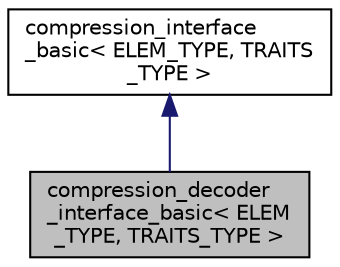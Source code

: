 digraph "compression_decoder_interface_basic&lt; ELEM_TYPE, TRAITS_TYPE &gt;"
{
 // LATEX_PDF_SIZE
  edge [fontname="Helvetica",fontsize="10",labelfontname="Helvetica",labelfontsize="10"];
  node [fontname="Helvetica",fontsize="10",shape=record];
  Node1 [label="compression_decoder\l_interface_basic\< ELEM\l_TYPE, TRAITS_TYPE \>",height=0.2,width=0.4,color="black", fillcolor="grey75", style="filled", fontcolor="black",tooltip=" "];
  Node2 -> Node1 [dir="back",color="midnightblue",fontsize="10",style="solid"];
  Node2 [label="compression_interface\l_basic\< ELEM_TYPE, TRAITS\l_TYPE \>",height=0.2,width=0.4,color="black", fillcolor="white", style="filled",URL="$classcompression__interface__basic.html",tooltip=" "];
}
